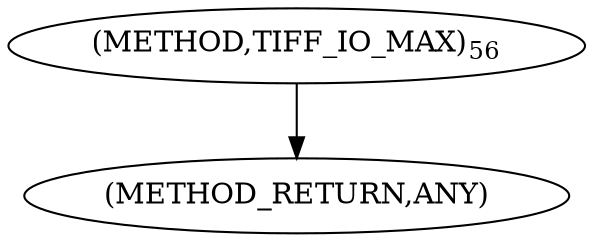 digraph "TIFF_IO_MAX" {  
"100436" [label = <(METHOD,TIFF_IO_MAX)<SUB>56</SUB>> ]
"100437" [label = <(METHOD_RETURN,ANY)> ]
  "100436" -> "100437" 
}
